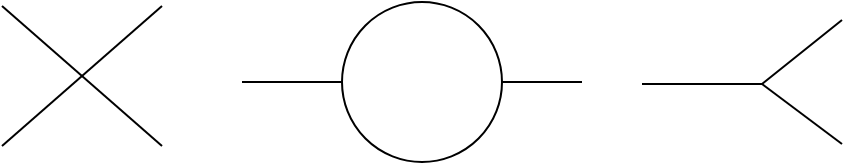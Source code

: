 <mxfile version="12.2.4" type="device" pages="1"><diagram id="s6u2eESdKnyk_lCkDtYB" name="Page-1"><mxGraphModel dx="805" dy="401" grid="1" gridSize="10" guides="1" tooltips="1" connect="1" arrows="1" fold="1" page="1" pageScale="1" pageWidth="850" pageHeight="1100" math="0" shadow="0"><root><mxCell id="0"/><mxCell id="1" parent="0"/><mxCell id="iDy_3L85gxkZUWIccxGd-1" value="" style="endArrow=none;html=1;" edge="1" parent="1"><mxGeometry width="50" height="50" relative="1" as="geometry"><mxPoint x="200" y="200" as="sourcePoint"/><mxPoint x="280" y="270" as="targetPoint"/></mxGeometry></mxCell><mxCell id="iDy_3L85gxkZUWIccxGd-2" value="" style="endArrow=none;html=1;" edge="1" parent="1"><mxGeometry width="50" height="50" relative="1" as="geometry"><mxPoint x="200" y="270" as="sourcePoint"/><mxPoint x="280" y="200" as="targetPoint"/></mxGeometry></mxCell><mxCell id="iDy_3L85gxkZUWIccxGd-4" value="" style="ellipse;whiteSpace=wrap;html=1;aspect=fixed;fillColor=none;" vertex="1" parent="1"><mxGeometry x="370" y="198" width="80" height="80" as="geometry"/></mxCell><mxCell id="iDy_3L85gxkZUWIccxGd-5" value="" style="endArrow=none;html=1;entryX=0;entryY=0.5;entryDx=0;entryDy=0;" edge="1" parent="1" target="iDy_3L85gxkZUWIccxGd-4"><mxGeometry width="50" height="50" relative="1" as="geometry"><mxPoint x="320" y="238" as="sourcePoint"/><mxPoint x="250" y="300" as="targetPoint"/></mxGeometry></mxCell><mxCell id="iDy_3L85gxkZUWIccxGd-6" value="" style="endArrow=none;html=1;entryX=1;entryY=0.5;entryDx=0;entryDy=0;" edge="1" parent="1" target="iDy_3L85gxkZUWIccxGd-4"><mxGeometry width="50" height="50" relative="1" as="geometry"><mxPoint x="490" y="238" as="sourcePoint"/><mxPoint x="400" y="350" as="targetPoint"/></mxGeometry></mxCell><mxCell id="iDy_3L85gxkZUWIccxGd-7" value="" style="endArrow=none;html=1;" edge="1" parent="1"><mxGeometry width="50" height="50" relative="1" as="geometry"><mxPoint x="520" y="239" as="sourcePoint"/><mxPoint x="580" y="239" as="targetPoint"/></mxGeometry></mxCell><mxCell id="iDy_3L85gxkZUWIccxGd-8" value="" style="endArrow=none;html=1;" edge="1" parent="1"><mxGeometry width="50" height="50" relative="1" as="geometry"><mxPoint x="620" y="207" as="sourcePoint"/><mxPoint x="580" y="239" as="targetPoint"/></mxGeometry></mxCell><mxCell id="iDy_3L85gxkZUWIccxGd-9" value="" style="endArrow=none;html=1;" edge="1" parent="1"><mxGeometry width="50" height="50" relative="1" as="geometry"><mxPoint x="580" y="239" as="sourcePoint"/><mxPoint x="620" y="269" as="targetPoint"/></mxGeometry></mxCell></root></mxGraphModel></diagram></mxfile>